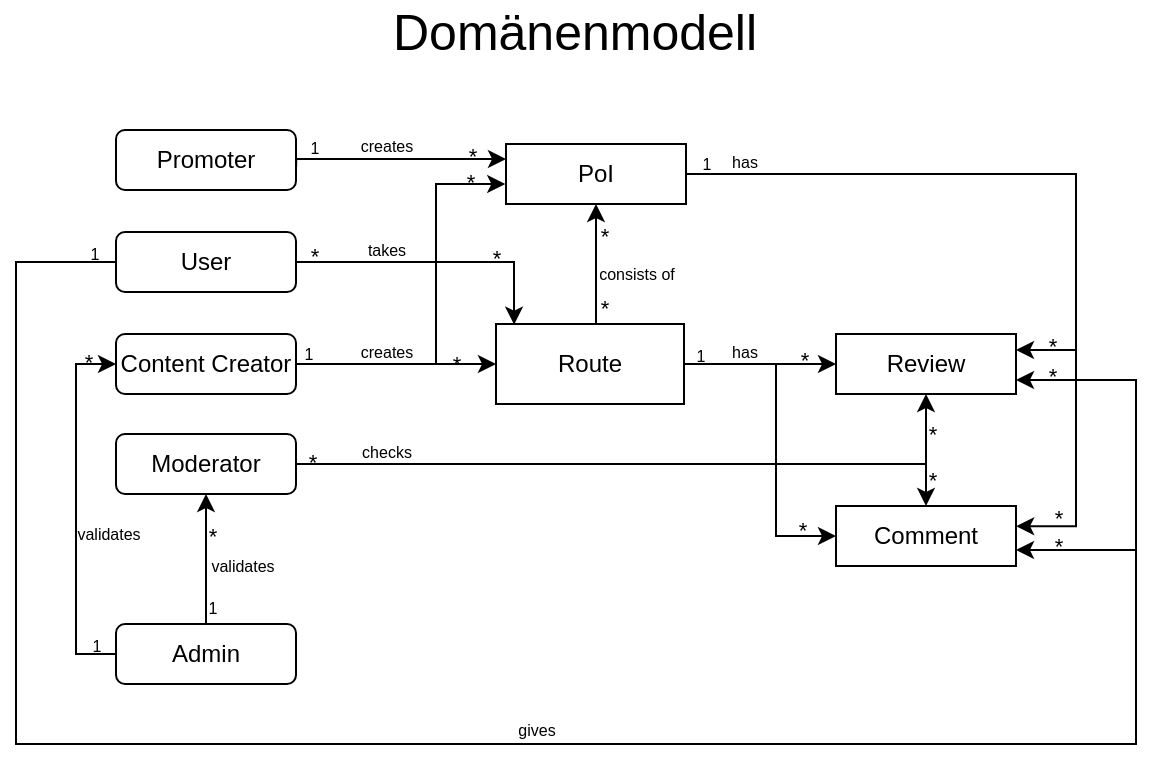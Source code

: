 <mxfile compressed="false" version="13.5.1" type="device">
  <diagram id="8PKrozTFssNcd3opiXnr" name="Page-1">
    <mxGraphModel dx="1177" dy="473" grid="1" gridSize="1" guides="1" tooltips="1" connect="1" arrows="1" fold="1" page="1" pageScale="1" pageWidth="827" pageHeight="583" math="0" shadow="0">
      <root>
        <mxCell id="0" />
        <mxCell id="1" parent="0" />
        <mxCell id="nyZNl3e4NDNGHWrxgbAV-1" style="edgeStyle=orthogonalEdgeStyle;rounded=0;orthogonalLoop=1;jettySize=auto;html=1;exitX=1;exitY=0.5;exitDx=0;exitDy=0;entryX=0.096;entryY=0.008;entryDx=0;entryDy=0;endArrow=classic;endFill=1;targetPerimeterSpacing=0;entryPerimeter=0;" parent="1" source="nyZNl3e4NDNGHWrxgbAV-9" target="nyZNl3e4NDNGHWrxgbAV-32" edge="1">
          <mxGeometry relative="1" as="geometry">
            <Array as="points">
              <mxPoint x="372" y="186" />
            </Array>
          </mxGeometry>
        </mxCell>
        <mxCell id="nyZNl3e4NDNGHWrxgbAV-2" value="*" style="edgeLabel;html=1;align=center;verticalAlign=middle;resizable=0;points=[];labelBackgroundColor=none;" parent="nyZNl3e4NDNGHWrxgbAV-1" vertex="1" connectable="0">
          <mxGeometry x="-0.304" y="-1" relative="1" as="geometry">
            <mxPoint x="-40" y="-4" as="offset" />
          </mxGeometry>
        </mxCell>
        <mxCell id="nyZNl3e4NDNGHWrxgbAV-3" value="*" style="edgeLabel;html=1;align=center;verticalAlign=middle;resizable=0;points=[];labelBackgroundColor=none;" parent="nyZNl3e4NDNGHWrxgbAV-1" vertex="1" connectable="0">
          <mxGeometry x="0.635" y="1" relative="1" as="geometry">
            <mxPoint x="-10" y="-8" as="offset" />
          </mxGeometry>
        </mxCell>
        <mxCell id="nyZNl3e4NDNGHWrxgbAV-4" style="edgeStyle=orthogonalEdgeStyle;rounded=0;orthogonalLoop=1;jettySize=auto;html=1;exitX=0;exitY=0.5;exitDx=0;exitDy=0;entryX=1;entryY=0.75;entryDx=0;entryDy=0;endArrow=classic;endFill=1;" parent="1" source="nyZNl3e4NDNGHWrxgbAV-9" target="nyZNl3e4NDNGHWrxgbAV-49" edge="1">
          <mxGeometry relative="1" as="geometry">
            <Array as="points">
              <mxPoint x="123" y="186" />
              <mxPoint x="123" y="427" />
              <mxPoint x="683" y="427" />
              <mxPoint x="683" y="330" />
              <mxPoint x="623" y="330" />
            </Array>
          </mxGeometry>
        </mxCell>
        <mxCell id="nyZNl3e4NDNGHWrxgbAV-5" value="*" style="edgeLabel;html=1;align=center;verticalAlign=middle;resizable=0;points=[];labelBackgroundColor=none;" parent="nyZNl3e4NDNGHWrxgbAV-4" vertex="1" connectable="0">
          <mxGeometry x="0.948" y="-1" relative="1" as="geometry">
            <mxPoint x="-5" y="-1" as="offset" />
          </mxGeometry>
        </mxCell>
        <mxCell id="nyZNl3e4NDNGHWrxgbAV-6" style="edgeStyle=orthogonalEdgeStyle;rounded=0;orthogonalLoop=1;jettySize=auto;html=1;exitX=0;exitY=0.25;exitDx=0;exitDy=0;entryX=1;entryY=0.75;entryDx=0;entryDy=0;endArrow=classic;endFill=1;" parent="1" source="nyZNl3e4NDNGHWrxgbAV-9" target="nyZNl3e4NDNGHWrxgbAV-48" edge="1">
          <mxGeometry relative="1" as="geometry">
            <Array as="points">
              <mxPoint x="173" y="186" />
              <mxPoint x="123" y="186" />
              <mxPoint x="123" y="427" />
              <mxPoint x="683" y="427" />
              <mxPoint x="683" y="245" />
              <mxPoint x="623" y="245" />
            </Array>
          </mxGeometry>
        </mxCell>
        <mxCell id="nyZNl3e4NDNGHWrxgbAV-7" value="1" style="edgeLabel;html=1;align=center;verticalAlign=middle;resizable=0;points=[];labelBackgroundColor=none;fontSize=8;" parent="nyZNl3e4NDNGHWrxgbAV-6" vertex="1" connectable="0">
          <mxGeometry x="-0.974" y="-1" relative="1" as="geometry">
            <mxPoint x="-4" y="-3" as="offset" />
          </mxGeometry>
        </mxCell>
        <mxCell id="nyZNl3e4NDNGHWrxgbAV-8" value="*" style="edgeLabel;html=1;align=center;verticalAlign=middle;resizable=0;points=[];labelBackgroundColor=none;" parent="nyZNl3e4NDNGHWrxgbAV-6" vertex="1" connectable="0">
          <mxGeometry x="0.808" relative="1" as="geometry">
            <mxPoint x="-42" y="-47" as="offset" />
          </mxGeometry>
        </mxCell>
        <mxCell id="nyZNl3e4NDNGHWrxgbAV-9" value="User" style="rounded=1;whiteSpace=wrap;html=1;" parent="1" vertex="1">
          <mxGeometry x="173" y="171" width="90" height="30" as="geometry" />
        </mxCell>
        <mxCell id="nyZNl3e4NDNGHWrxgbAV-10" style="edgeStyle=orthogonalEdgeStyle;rounded=0;orthogonalLoop=1;jettySize=auto;html=1;exitX=1;exitY=0.5;exitDx=0;exitDy=0;entryX=0.5;entryY=1;entryDx=0;entryDy=0;endArrow=classic;endFill=1;targetPerimeterSpacing=0;" parent="1" target="nyZNl3e4NDNGHWrxgbAV-48" edge="1">
          <mxGeometry relative="1" as="geometry">
            <Array as="points">
              <mxPoint x="578" y="287" />
            </Array>
            <mxPoint x="263" y="287" as="sourcePoint" />
            <mxPoint x="572.78" y="253.2" as="targetPoint" />
          </mxGeometry>
        </mxCell>
        <mxCell id="nyZNl3e4NDNGHWrxgbAV-11" value="*" style="edgeLabel;html=1;align=center;verticalAlign=middle;resizable=0;points=[];" parent="nyZNl3e4NDNGHWrxgbAV-10" vertex="1" connectable="0">
          <mxGeometry x="0.409" y="1" relative="1" as="geometry">
            <mxPoint x="71" y="-14" as="offset" />
          </mxGeometry>
        </mxCell>
        <mxCell id="nyZNl3e4NDNGHWrxgbAV-12" style="edgeStyle=orthogonalEdgeStyle;rounded=0;orthogonalLoop=1;jettySize=auto;html=1;exitX=1;exitY=0.75;exitDx=0;exitDy=0;endArrow=classic;endFill=1;entryX=0.5;entryY=0;entryDx=0;entryDy=0;" parent="1" target="nyZNl3e4NDNGHWrxgbAV-49" edge="1">
          <mxGeometry relative="1" as="geometry">
            <mxPoint x="263" y="294.5" as="sourcePoint" />
            <mxPoint x="573.23" y="310.19" as="targetPoint" />
            <Array as="points">
              <mxPoint x="263" y="287" />
              <mxPoint x="578" y="287" />
            </Array>
          </mxGeometry>
        </mxCell>
        <mxCell id="nyZNl3e4NDNGHWrxgbAV-13" value="*" style="edgeLabel;html=1;align=center;verticalAlign=middle;resizable=0;points=[];labelBackgroundColor=none;" parent="nyZNl3e4NDNGHWrxgbAV-12" vertex="1" connectable="0">
          <mxGeometry x="-0.91" y="1" relative="1" as="geometry">
            <mxPoint as="offset" />
          </mxGeometry>
        </mxCell>
        <mxCell id="nyZNl3e4NDNGHWrxgbAV-14" value="*" style="edgeLabel;html=1;align=center;verticalAlign=middle;resizable=0;points=[];labelBackgroundColor=none;" parent="nyZNl3e4NDNGHWrxgbAV-12" vertex="1" connectable="0">
          <mxGeometry x="0.911" relative="1" as="geometry">
            <mxPoint x="3" y="2" as="offset" />
          </mxGeometry>
        </mxCell>
        <mxCell id="nyZNl3e4NDNGHWrxgbAV-15" value="Moderator" style="rounded=1;whiteSpace=wrap;html=1;" parent="1" vertex="1">
          <mxGeometry x="173" y="272" width="90" height="30" as="geometry" />
        </mxCell>
        <mxCell id="nyZNl3e4NDNGHWrxgbAV-16" style="edgeStyle=orthogonalEdgeStyle;rounded=0;orthogonalLoop=1;jettySize=auto;html=1;exitX=0.5;exitY=0;exitDx=0;exitDy=0;entryX=0.5;entryY=1;entryDx=0;entryDy=0;endArrow=classic;endFill=1;" parent="1" source="nyZNl3e4NDNGHWrxgbAV-22" target="nyZNl3e4NDNGHWrxgbAV-15" edge="1">
          <mxGeometry relative="1" as="geometry" />
        </mxCell>
        <mxCell id="nyZNl3e4NDNGHWrxgbAV-17" value="1" style="edgeLabel;html=1;align=center;verticalAlign=middle;resizable=0;points=[];fontSize=8;labelBackgroundColor=none;" parent="nyZNl3e4NDNGHWrxgbAV-16" vertex="1" connectable="0">
          <mxGeometry x="-0.744" y="-1" relative="1" as="geometry">
            <mxPoint x="2" as="offset" />
          </mxGeometry>
        </mxCell>
        <mxCell id="nyZNl3e4NDNGHWrxgbAV-18" value="*" style="edgeLabel;html=1;align=center;verticalAlign=middle;resizable=0;points=[];labelBackgroundColor=none;" parent="nyZNl3e4NDNGHWrxgbAV-16" vertex="1" connectable="0">
          <mxGeometry x="0.678" y="-1" relative="1" as="geometry">
            <mxPoint x="2" y="10" as="offset" />
          </mxGeometry>
        </mxCell>
        <mxCell id="nyZNl3e4NDNGHWrxgbAV-19" style="edgeStyle=orthogonalEdgeStyle;rounded=0;orthogonalLoop=1;jettySize=auto;html=1;exitX=0;exitY=0.5;exitDx=0;exitDy=0;entryX=0;entryY=0.5;entryDx=0;entryDy=0;endArrow=classic;endFill=1;" parent="1" source="nyZNl3e4NDNGHWrxgbAV-22" target="nyZNl3e4NDNGHWrxgbAV-38" edge="1">
          <mxGeometry relative="1" as="geometry" />
        </mxCell>
        <mxCell id="nyZNl3e4NDNGHWrxgbAV-20" value="1" style="edgeLabel;html=1;align=center;verticalAlign=middle;resizable=0;points=[];fontSize=8;labelBackgroundColor=none;" parent="nyZNl3e4NDNGHWrxgbAV-19" vertex="1" connectable="0">
          <mxGeometry x="-0.908" relative="1" as="geometry">
            <mxPoint x="-2" y="-4" as="offset" />
          </mxGeometry>
        </mxCell>
        <mxCell id="nyZNl3e4NDNGHWrxgbAV-21" value="*" style="edgeLabel;html=1;align=center;verticalAlign=middle;resizable=0;points=[];labelBackgroundColor=none;" parent="nyZNl3e4NDNGHWrxgbAV-19" vertex="1" connectable="0">
          <mxGeometry x="0.842" y="1" relative="1" as="geometry">
            <mxPoint as="offset" />
          </mxGeometry>
        </mxCell>
        <mxCell id="nyZNl3e4NDNGHWrxgbAV-22" value="Admin" style="rounded=1;whiteSpace=wrap;html=1;" parent="1" vertex="1">
          <mxGeometry x="173" y="367" width="90" height="30" as="geometry" />
        </mxCell>
        <mxCell id="nyZNl3e4NDNGHWrxgbAV-23" style="edgeStyle=orthogonalEdgeStyle;rounded=0;orthogonalLoop=1;jettySize=auto;html=1;exitX=0.547;exitY=0.007;exitDx=0;exitDy=0;endArrow=classic;endFill=1;targetPerimeterSpacing=0;exitPerimeter=0;entryX=0.5;entryY=1;entryDx=0;entryDy=0;" parent="1" source="nyZNl3e4NDNGHWrxgbAV-32" target="nyZNl3e4NDNGHWrxgbAV-47" edge="1">
          <mxGeometry relative="1" as="geometry">
            <mxPoint x="407" y="163" as="targetPoint" />
            <Array as="points">
              <mxPoint x="413" y="217" />
            </Array>
          </mxGeometry>
        </mxCell>
        <mxCell id="nyZNl3e4NDNGHWrxgbAV-24" value="*" style="edgeLabel;html=1;align=center;verticalAlign=middle;resizable=0;points=[];labelBackgroundColor=none;" parent="nyZNl3e4NDNGHWrxgbAV-23" vertex="1" connectable="0">
          <mxGeometry x="0.854" y="1" relative="1" as="geometry">
            <mxPoint x="5" y="11" as="offset" />
          </mxGeometry>
        </mxCell>
        <mxCell id="nyZNl3e4NDNGHWrxgbAV-25" value="*" style="edgeLabel;html=1;align=center;verticalAlign=middle;resizable=0;points=[];" parent="nyZNl3e4NDNGHWrxgbAV-23" vertex="1" connectable="0">
          <mxGeometry x="-0.4" relative="1" as="geometry">
            <mxPoint y="30" as="offset" />
          </mxGeometry>
        </mxCell>
        <mxCell id="nyZNl3e4NDNGHWrxgbAV-26" value="*" style="edgeLabel;html=1;align=center;verticalAlign=middle;resizable=0;points=[];" parent="nyZNl3e4NDNGHWrxgbAV-23" vertex="1" connectable="0">
          <mxGeometry x="-0.67" y="-2" relative="1" as="geometry">
            <mxPoint x="2" as="offset" />
          </mxGeometry>
        </mxCell>
        <mxCell id="nyZNl3e4NDNGHWrxgbAV-27" style="edgeStyle=orthogonalEdgeStyle;rounded=0;orthogonalLoop=1;jettySize=auto;html=1;exitX=1;exitY=0.5;exitDx=0;exitDy=0;entryX=0;entryY=0.5;entryDx=0;entryDy=0;endArrow=classic;endFill=1;targetPerimeterSpacing=0;" parent="1" source="nyZNl3e4NDNGHWrxgbAV-32" target="nyZNl3e4NDNGHWrxgbAV-48" edge="1">
          <mxGeometry relative="1" as="geometry" />
        </mxCell>
        <mxCell id="nyZNl3e4NDNGHWrxgbAV-28" value="1" style="edgeLabel;html=1;align=center;verticalAlign=middle;resizable=0;points=[];labelBackgroundColor=none;fontSize=8;" parent="nyZNl3e4NDNGHWrxgbAV-27" vertex="1" connectable="0">
          <mxGeometry x="-0.825" y="-1" relative="1" as="geometry">
            <mxPoint x="1" y="-5" as="offset" />
          </mxGeometry>
        </mxCell>
        <mxCell id="nyZNl3e4NDNGHWrxgbAV-29" value="*" style="edgeLabel;html=1;align=center;verticalAlign=middle;resizable=0;points=[];labelBackgroundColor=none;" parent="nyZNl3e4NDNGHWrxgbAV-27" vertex="1" connectable="0">
          <mxGeometry x="0.816" y="1" relative="1" as="geometry">
            <mxPoint x="-9" y="-1" as="offset" />
          </mxGeometry>
        </mxCell>
        <mxCell id="nyZNl3e4NDNGHWrxgbAV-30" style="edgeStyle=orthogonalEdgeStyle;rounded=0;orthogonalLoop=1;jettySize=auto;html=1;entryX=0;entryY=0.5;entryDx=0;entryDy=0;endArrow=classic;endFill=1;targetPerimeterSpacing=0;" parent="1" target="nyZNl3e4NDNGHWrxgbAV-49" edge="1">
          <mxGeometry relative="1" as="geometry">
            <mxPoint x="463" y="237" as="sourcePoint" />
            <Array as="points">
              <mxPoint x="503" y="237" />
              <mxPoint x="503" y="323" />
            </Array>
          </mxGeometry>
        </mxCell>
        <mxCell id="nyZNl3e4NDNGHWrxgbAV-31" value="*" style="edgeLabel;html=1;align=center;verticalAlign=middle;resizable=0;points=[];labelBackgroundColor=none;" parent="nyZNl3e4NDNGHWrxgbAV-30" vertex="1" connectable="0">
          <mxGeometry x="0.911" relative="1" as="geometry">
            <mxPoint x="-10" y="-3" as="offset" />
          </mxGeometry>
        </mxCell>
        <mxCell id="nyZNl3e4NDNGHWrxgbAV-32" value="Route" style="whiteSpace=wrap;html=1;" parent="1" vertex="1">
          <mxGeometry x="363" y="217" width="94" height="40" as="geometry" />
        </mxCell>
        <mxCell id="nyZNl3e4NDNGHWrxgbAV-33" style="edgeStyle=orthogonalEdgeStyle;rounded=0;orthogonalLoop=1;jettySize=auto;html=1;exitX=1;exitY=0.5;exitDx=0;exitDy=0;endArrow=classic;endFill=1;" parent="1" source="nyZNl3e4NDNGHWrxgbAV-38" edge="1">
          <mxGeometry relative="1" as="geometry">
            <Array as="points">
              <mxPoint x="363" y="237" />
            </Array>
            <mxPoint x="363" y="237" as="targetPoint" />
          </mxGeometry>
        </mxCell>
        <mxCell id="nyZNl3e4NDNGHWrxgbAV-34" value="*" style="edgeLabel;html=1;align=center;verticalAlign=middle;resizable=0;points=[];labelBackgroundColor=none;" parent="nyZNl3e4NDNGHWrxgbAV-33" vertex="1" connectable="0">
          <mxGeometry x="0.778" relative="1" as="geometry">
            <mxPoint x="-9" as="offset" />
          </mxGeometry>
        </mxCell>
        <mxCell id="nyZNl3e4NDNGHWrxgbAV-35" style="edgeStyle=orthogonalEdgeStyle;rounded=0;orthogonalLoop=1;jettySize=auto;html=1;exitX=1;exitY=0.5;exitDx=0;exitDy=0;entryX=-0.004;entryY=0.668;entryDx=0;entryDy=0;endArrow=classic;endFill=1;entryPerimeter=0;" parent="1" source="nyZNl3e4NDNGHWrxgbAV-38" target="nyZNl3e4NDNGHWrxgbAV-47" edge="1">
          <mxGeometry relative="1" as="geometry">
            <Array as="points">
              <mxPoint x="333" y="237" />
              <mxPoint x="333" y="147" />
            </Array>
          </mxGeometry>
        </mxCell>
        <mxCell id="nyZNl3e4NDNGHWrxgbAV-36" value="*" style="edgeLabel;html=1;align=center;verticalAlign=middle;resizable=0;points=[];labelBackgroundColor=none;" parent="nyZNl3e4NDNGHWrxgbAV-35" vertex="1" connectable="0">
          <mxGeometry x="0.879" y="1" relative="1" as="geometry">
            <mxPoint x="-5.88" as="offset" />
          </mxGeometry>
        </mxCell>
        <mxCell id="nyZNl3e4NDNGHWrxgbAV-37" value="1" style="edgeLabel;html=1;align=center;verticalAlign=middle;resizable=0;points=[];labelBackgroundColor=none;fontSize=8;" parent="nyZNl3e4NDNGHWrxgbAV-35" vertex="1" connectable="0">
          <mxGeometry x="-0.961" relative="1" as="geometry">
            <mxPoint x="2" y="-5" as="offset" />
          </mxGeometry>
        </mxCell>
        <mxCell id="nyZNl3e4NDNGHWrxgbAV-38" value="Content Creator" style="rounded=1;whiteSpace=wrap;html=1;" parent="1" vertex="1">
          <mxGeometry x="173" y="222" width="90" height="30" as="geometry" />
        </mxCell>
        <mxCell id="nyZNl3e4NDNGHWrxgbAV-39" value="&lt;font style=&quot;font-size: 8px&quot;&gt;takes&lt;/font&gt;" style="text;html=1;align=center;verticalAlign=middle;resizable=0;points=[];autosize=1;strokeColor=none;" parent="1" vertex="1">
          <mxGeometry x="293" y="169" width="30" height="20" as="geometry" />
        </mxCell>
        <mxCell id="nyZNl3e4NDNGHWrxgbAV-40" value="&lt;font style=&quot;font-size: 8px&quot;&gt;creates&lt;/font&gt;" style="text;html=1;align=center;verticalAlign=middle;resizable=0;points=[];autosize=1;strokeColor=none;" parent="1" vertex="1">
          <mxGeometry x="288" y="220" width="40" height="20" as="geometry" />
        </mxCell>
        <mxCell id="nyZNl3e4NDNGHWrxgbAV-41" value="&lt;font style=&quot;font-size: 8px&quot;&gt;checks&lt;/font&gt;" style="text;html=1;align=center;verticalAlign=middle;resizable=0;points=[];autosize=1;strokeColor=none;" parent="1" vertex="1">
          <mxGeometry x="288" y="270" width="40" height="20" as="geometry" />
        </mxCell>
        <mxCell id="nyZNl3e4NDNGHWrxgbAV-42" style="edgeStyle=orthogonalEdgeStyle;rounded=0;orthogonalLoop=1;jettySize=auto;html=1;exitX=1;exitY=0.75;exitDx=0;exitDy=0;entryX=1;entryY=0.25;entryDx=0;entryDy=0;endArrow=classic;endFill=1;" parent="1" source="nyZNl3e4NDNGHWrxgbAV-47" target="nyZNl3e4NDNGHWrxgbAV-48" edge="1">
          <mxGeometry relative="1" as="geometry">
            <Array as="points">
              <mxPoint x="458" y="142" />
              <mxPoint x="653" y="142" />
              <mxPoint x="653" y="230" />
              <mxPoint x="623" y="230" />
            </Array>
          </mxGeometry>
        </mxCell>
        <mxCell id="nyZNl3e4NDNGHWrxgbAV-43" value="*" style="edgeLabel;html=1;align=center;verticalAlign=middle;resizable=0;points=[];fontSize=11;labelBackgroundColor=none;" parent="nyZNl3e4NDNGHWrxgbAV-42" vertex="1" connectable="0">
          <mxGeometry x="0.707" relative="1" as="geometry">
            <mxPoint x="-12" y="14" as="offset" />
          </mxGeometry>
        </mxCell>
        <mxCell id="nyZNl3e4NDNGHWrxgbAV-44" style="edgeStyle=orthogonalEdgeStyle;rounded=0;orthogonalLoop=1;jettySize=auto;html=1;exitX=1;exitY=0.5;exitDx=0;exitDy=0;entryX=1.001;entryY=0.336;entryDx=0;entryDy=0;endArrow=classic;endFill=1;entryPerimeter=0;" parent="1" source="nyZNl3e4NDNGHWrxgbAV-47" target="nyZNl3e4NDNGHWrxgbAV-49" edge="1">
          <mxGeometry relative="1" as="geometry">
            <Array as="points">
              <mxPoint x="653" y="142" />
              <mxPoint x="653" y="318" />
            </Array>
          </mxGeometry>
        </mxCell>
        <mxCell id="nyZNl3e4NDNGHWrxgbAV-45" value="1" style="edgeLabel;html=1;align=center;verticalAlign=middle;resizable=0;points=[];labelBackgroundColor=none;fontSize=8;" parent="nyZNl3e4NDNGHWrxgbAV-44" vertex="1" connectable="0">
          <mxGeometry x="-0.833" relative="1" as="geometry">
            <mxPoint x="-24" y="-5" as="offset" />
          </mxGeometry>
        </mxCell>
        <mxCell id="nyZNl3e4NDNGHWrxgbAV-46" value="*" style="edgeLabel;html=1;align=center;verticalAlign=middle;resizable=0;points=[];labelBackgroundColor=none;" parent="nyZNl3e4NDNGHWrxgbAV-44" vertex="1" connectable="0">
          <mxGeometry x="0.833" relative="1" as="geometry">
            <mxPoint x="-9" y="-1" as="offset" />
          </mxGeometry>
        </mxCell>
        <mxCell id="nyZNl3e4NDNGHWrxgbAV-47" value="PoI" style="rounded=0;whiteSpace=wrap;html=1;" parent="1" vertex="1">
          <mxGeometry x="368" y="127" width="90" height="30" as="geometry" />
        </mxCell>
        <mxCell id="nyZNl3e4NDNGHWrxgbAV-48" value="Review" style="rounded=0;whiteSpace=wrap;html=1;" parent="1" vertex="1">
          <mxGeometry x="533" y="222" width="90" height="30" as="geometry" />
        </mxCell>
        <mxCell id="nyZNl3e4NDNGHWrxgbAV-49" value="Comment" style="rounded=0;whiteSpace=wrap;html=1;" parent="1" vertex="1">
          <mxGeometry x="533" y="308" width="90" height="30" as="geometry" />
        </mxCell>
        <mxCell id="nyZNl3e4NDNGHWrxgbAV-50" value="&lt;font style=&quot;font-size: 8px&quot;&gt;consists of&lt;/font&gt;" style="text;html=1;align=center;verticalAlign=middle;resizable=0;points=[];autosize=1;strokeColor=none;" parent="1" vertex="1">
          <mxGeometry x="408" y="181" width="50" height="20" as="geometry" />
        </mxCell>
        <mxCell id="nyZNl3e4NDNGHWrxgbAV-51" value="&lt;font style=&quot;font-size: 8px&quot;&gt;has&lt;/font&gt;" style="text;html=1;align=center;verticalAlign=middle;resizable=0;points=[];autosize=1;strokeColor=none;" parent="1" vertex="1">
          <mxGeometry x="472" y="220" width="30" height="20" as="geometry" />
        </mxCell>
        <mxCell id="nyZNl3e4NDNGHWrxgbAV-52" value="&lt;font style=&quot;font-size: 8px&quot;&gt;has&lt;/font&gt;" style="text;html=1;align=center;verticalAlign=middle;resizable=0;points=[];autosize=1;strokeColor=none;" parent="1" vertex="1">
          <mxGeometry x="472" y="125" width="30" height="20" as="geometry" />
        </mxCell>
        <mxCell id="nyZNl3e4NDNGHWrxgbAV-53" value="&lt;font style=&quot;font-size: 8px&quot;&gt;validates&lt;/font&gt;" style="text;html=1;align=center;verticalAlign=middle;resizable=0;points=[];autosize=1;strokeColor=none;" parent="1" vertex="1">
          <mxGeometry x="211" y="327" width="50" height="20" as="geometry" />
        </mxCell>
        <mxCell id="nyZNl3e4NDNGHWrxgbAV-54" value="&lt;font style=&quot;font-size: 8px&quot;&gt;gives&lt;/font&gt;" style="text;html=1;align=center;verticalAlign=middle;resizable=0;points=[];autosize=1;strokeColor=none;" parent="1" vertex="1">
          <mxGeometry x="368" y="409" width="30" height="20" as="geometry" />
        </mxCell>
        <mxCell id="nyZNl3e4NDNGHWrxgbAV-55" value="&lt;font style=&quot;font-size: 8px&quot;&gt;validates&lt;/font&gt;" style="text;html=1;align=center;verticalAlign=middle;resizable=0;points=[];autosize=1;strokeColor=none;" parent="1" vertex="1">
          <mxGeometry x="144" y="311" width="50" height="20" as="geometry" />
        </mxCell>
        <mxCell id="nyZNl3e4NDNGHWrxgbAV-56" value="&lt;font style=&quot;font-size: 25px&quot;&gt;Domänenmodell&lt;/font&gt;" style="text;html=1;align=center;verticalAlign=middle;resizable=0;points=[];autosize=1;strokeColor=none;fontSize=8;" parent="1" vertex="1">
          <mxGeometry x="302" y="60" width="200" height="20" as="geometry" />
        </mxCell>
        <mxCell id="5xpkdveSA2b0RzdTva5w-2" style="edgeStyle=orthogonalEdgeStyle;rounded=0;orthogonalLoop=1;jettySize=auto;html=1;exitX=1.001;exitY=0.611;exitDx=0;exitDy=0;entryX=0;entryY=0.25;entryDx=0;entryDy=0;exitPerimeter=0;" edge="1" parent="1" source="5xpkdveSA2b0RzdTva5w-1" target="nyZNl3e4NDNGHWrxgbAV-47">
          <mxGeometry relative="1" as="geometry">
            <mxPoint x="359" y="135" as="targetPoint" />
            <Array as="points">
              <mxPoint x="263" y="135" />
            </Array>
          </mxGeometry>
        </mxCell>
        <mxCell id="5xpkdveSA2b0RzdTva5w-5" value="1" style="edgeLabel;html=1;align=center;verticalAlign=middle;resizable=0;points=[];fontSize=8;labelBackgroundColor=none;" vertex="1" connectable="0" parent="5xpkdveSA2b0RzdTva5w-2">
          <mxGeometry x="-0.763" relative="1" as="geometry">
            <mxPoint x="-1" y="-6" as="offset" />
          </mxGeometry>
        </mxCell>
        <mxCell id="5xpkdveSA2b0RzdTva5w-6" value="*" style="edgeLabel;html=1;align=center;verticalAlign=middle;resizable=0;points=[];labelBackgroundColor=none;" vertex="1" connectable="0" parent="5xpkdveSA2b0RzdTva5w-2">
          <mxGeometry x="0.652" relative="1" as="geometry">
            <mxPoint x="1" y="-2" as="offset" />
          </mxGeometry>
        </mxCell>
        <mxCell id="5xpkdveSA2b0RzdTva5w-1" value="Promoter" style="rounded=1;whiteSpace=wrap;html=1;" vertex="1" parent="1">
          <mxGeometry x="173" y="120" width="90" height="30" as="geometry" />
        </mxCell>
        <mxCell id="5xpkdveSA2b0RzdTva5w-4" value="&lt;font style=&quot;font-size: 8px&quot;&gt;creates&lt;/font&gt;" style="text;html=1;align=center;verticalAlign=middle;resizable=0;points=[];autosize=1;strokeColor=none;" vertex="1" parent="1">
          <mxGeometry x="288" y="117" width="40" height="20" as="geometry" />
        </mxCell>
      </root>
    </mxGraphModel>
  </diagram>
</mxfile>
